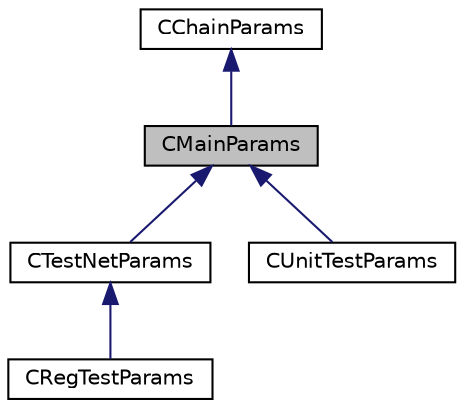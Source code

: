 digraph "CMainParams"
{
 // LATEX_PDF_SIZE
  edge [fontname="Helvetica",fontsize="10",labelfontname="Helvetica",labelfontsize="10"];
  node [fontname="Helvetica",fontsize="10",shape=record];
  Node0 [label="CMainParams",height=0.2,width=0.4,color="black", fillcolor="grey75", style="filled", fontcolor="black",tooltip=" "];
  Node1 -> Node0 [dir="back",color="midnightblue",fontsize="10",style="solid"];
  Node1 [label="CChainParams",height=0.2,width=0.4,color="black", fillcolor="white", style="filled",URL="$class_c_chain_params.html",tooltip=" "];
  Node0 -> Node2 [dir="back",color="midnightblue",fontsize="10",style="solid"];
  Node2 [label="CTestNetParams",height=0.2,width=0.4,color="black", fillcolor="white", style="filled",URL="$class_c_test_net_params.html",tooltip=" "];
  Node2 -> Node3 [dir="back",color="midnightblue",fontsize="10",style="solid"];
  Node3 [label="CRegTestParams",height=0.2,width=0.4,color="black", fillcolor="white", style="filled",URL="$class_c_reg_test_params.html",tooltip=" "];
  Node0 -> Node4 [dir="back",color="midnightblue",fontsize="10",style="solid"];
  Node4 [label="CUnitTestParams",height=0.2,width=0.4,color="black", fillcolor="white", style="filled",URL="$class_c_unit_test_params.html",tooltip=" "];
}
